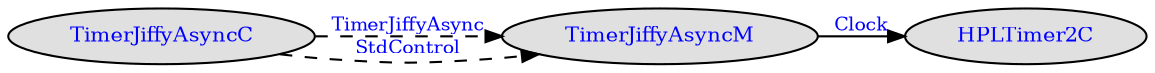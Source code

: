 digraph "TimerJiffyAsyncC_if" {
    rankdir=LR;
    ratio=compress;
    margin="0,0";
    ranksep=0.0005; 
    nodesep=0.1; 
    node [shape=ellipse style=filled fillcolor="#e0e0e0"];
    node [fontsize=10 height=.1 width=.1];
    edge [fontsize=9 arrowsize=.8];
    node [fontcolor=blue];
    edge [fontcolor=blue];

    TimerJiffyAsyncC [URL="tos.platform.micaz.TimerJiffyAsyncC.nc.html"];
    TimerJiffyAsyncM [URL="tos.platform.micaz.TimerJiffyAsyncM.nc.html"];
    TimerJiffyAsyncC -> TimerJiffyAsyncM [ style=dashed label="TimerJiffyAsync" URL="tos.lib.CC2420Radio.TimerJiffyAsync.nc.html" ];
    TimerJiffyAsyncC [URL="tos.platform.micaz.TimerJiffyAsyncC.nc.html"];
    TimerJiffyAsyncM [URL="tos.platform.micaz.TimerJiffyAsyncM.nc.html"];
    TimerJiffyAsyncC -> TimerJiffyAsyncM [ style=dashed label="StdControl" URL="tos.interfaces.StdControl.nc.html" ];
    TimerJiffyAsyncM [URL="tos.platform.micaz.TimerJiffyAsyncM.nc.html"];
    HPLTimer2C [URL="tos.platform.micaz.HPLTimer2C.nc.html"];
    TimerJiffyAsyncM -> HPLTimer2C [ label="Clock" URL="tos.interfaces.Clock.nc.html" ];
}
